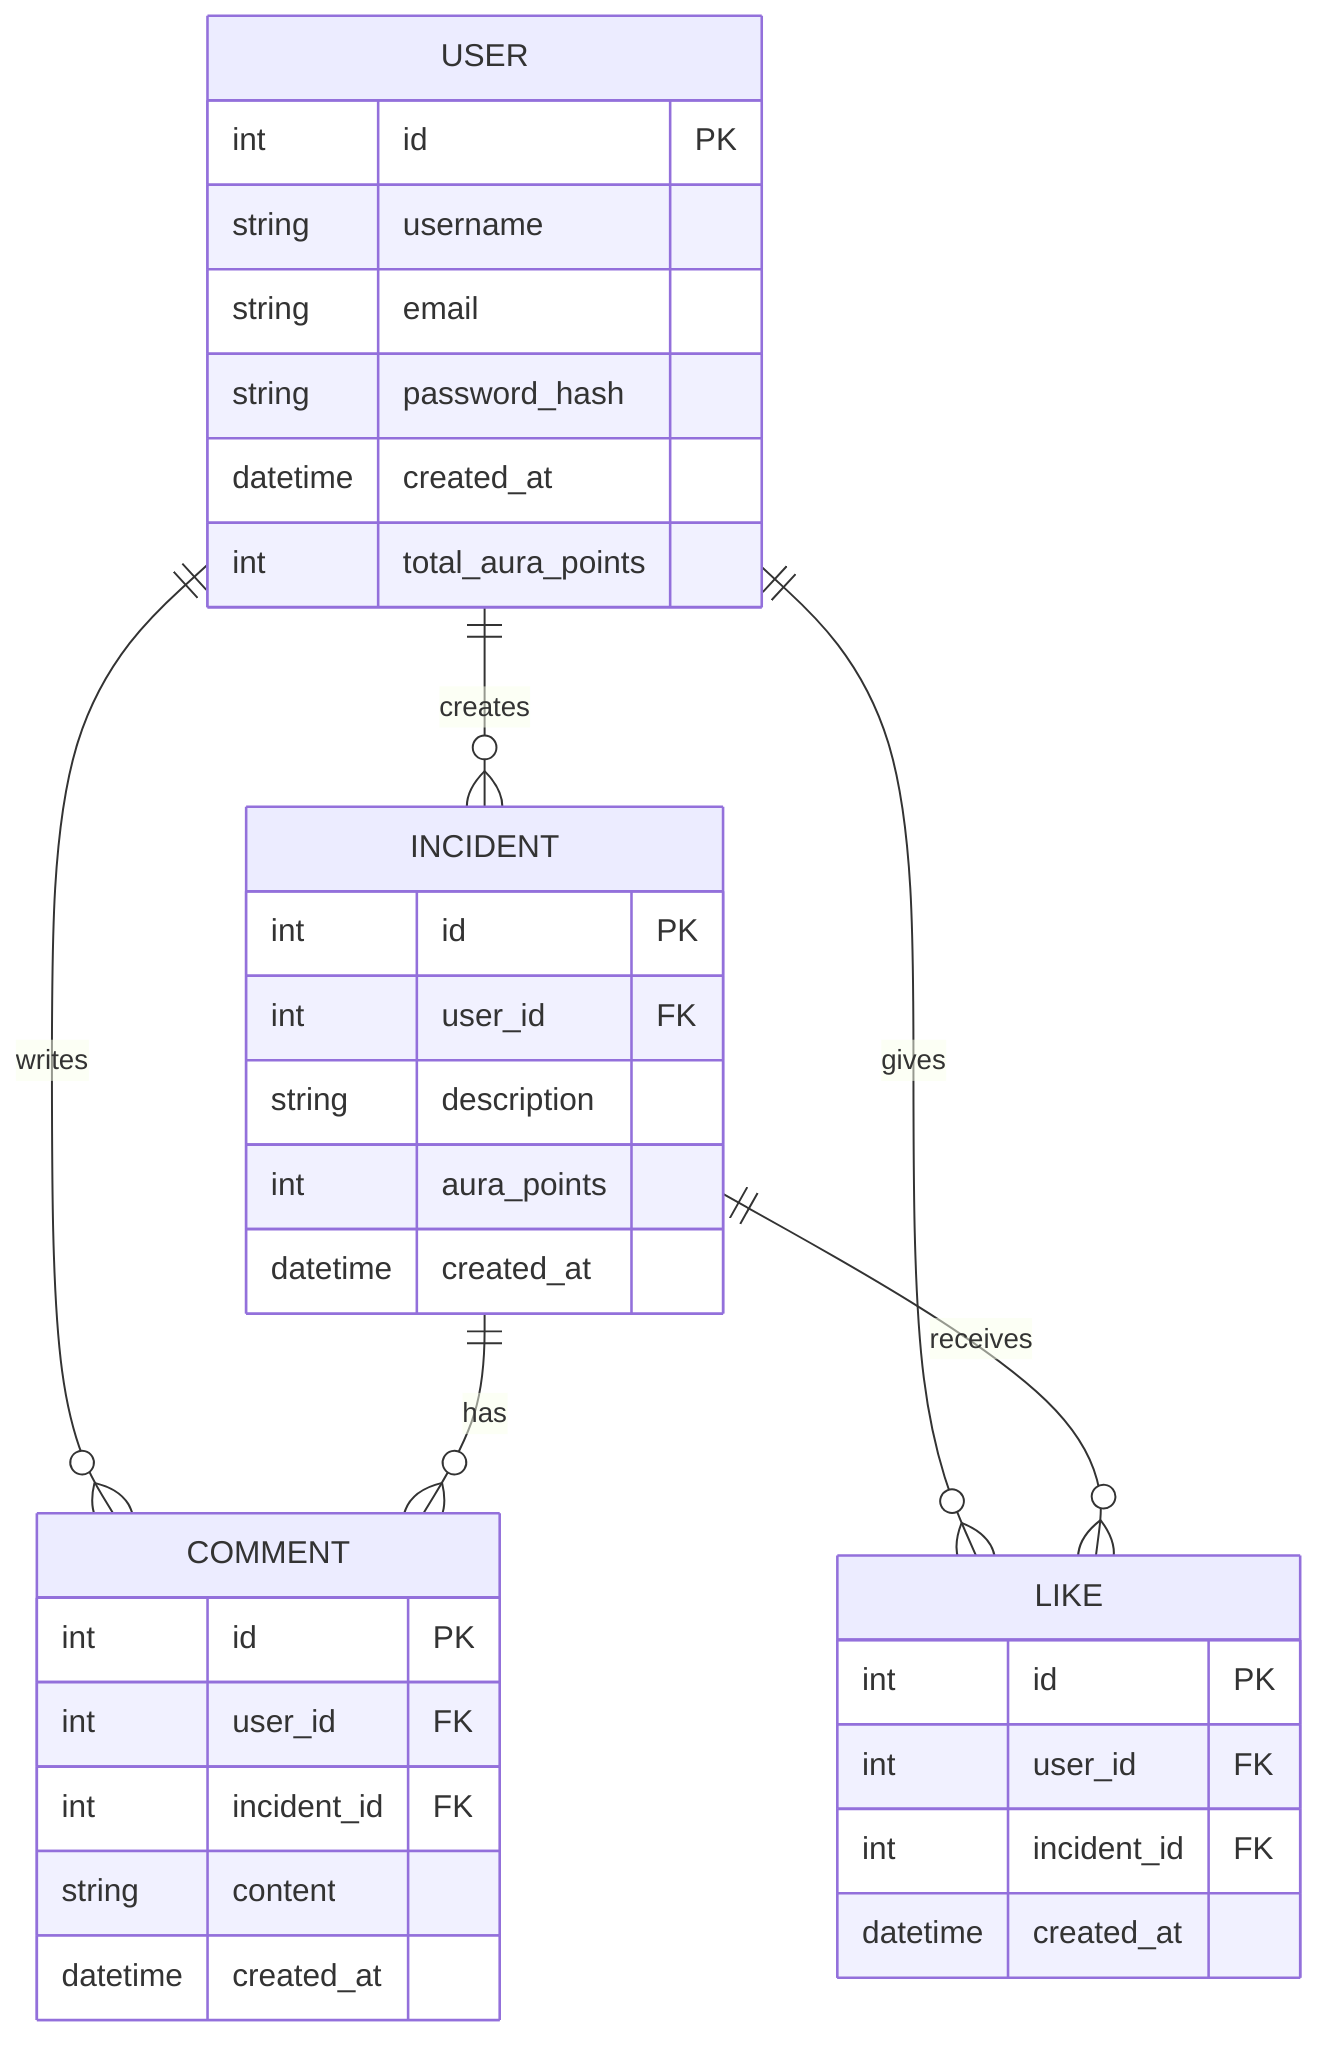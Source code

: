 erDiagram
    USER {
        int id PK
        string username
        string email
        string password_hash
        datetime created_at
        int total_aura_points
    }
    INCIDENT {
        int id PK
        int user_id FK
        string description
        int aura_points
        datetime created_at
    }
    COMMENT {
        int id PK
        int user_id FK
        int incident_id FK
        string content
        datetime created_at
    }
    LIKE {
        int id PK
        int user_id FK
        int incident_id FK
        datetime created_at
    }
    USER ||--o{ INCIDENT : "creates"
    USER ||--o{ COMMENT : "writes"
    USER ||--o{ LIKE : "gives"
    INCIDENT ||--o{ COMMENT : "has"
    INCIDENT ||--o{ LIKE : "receives"